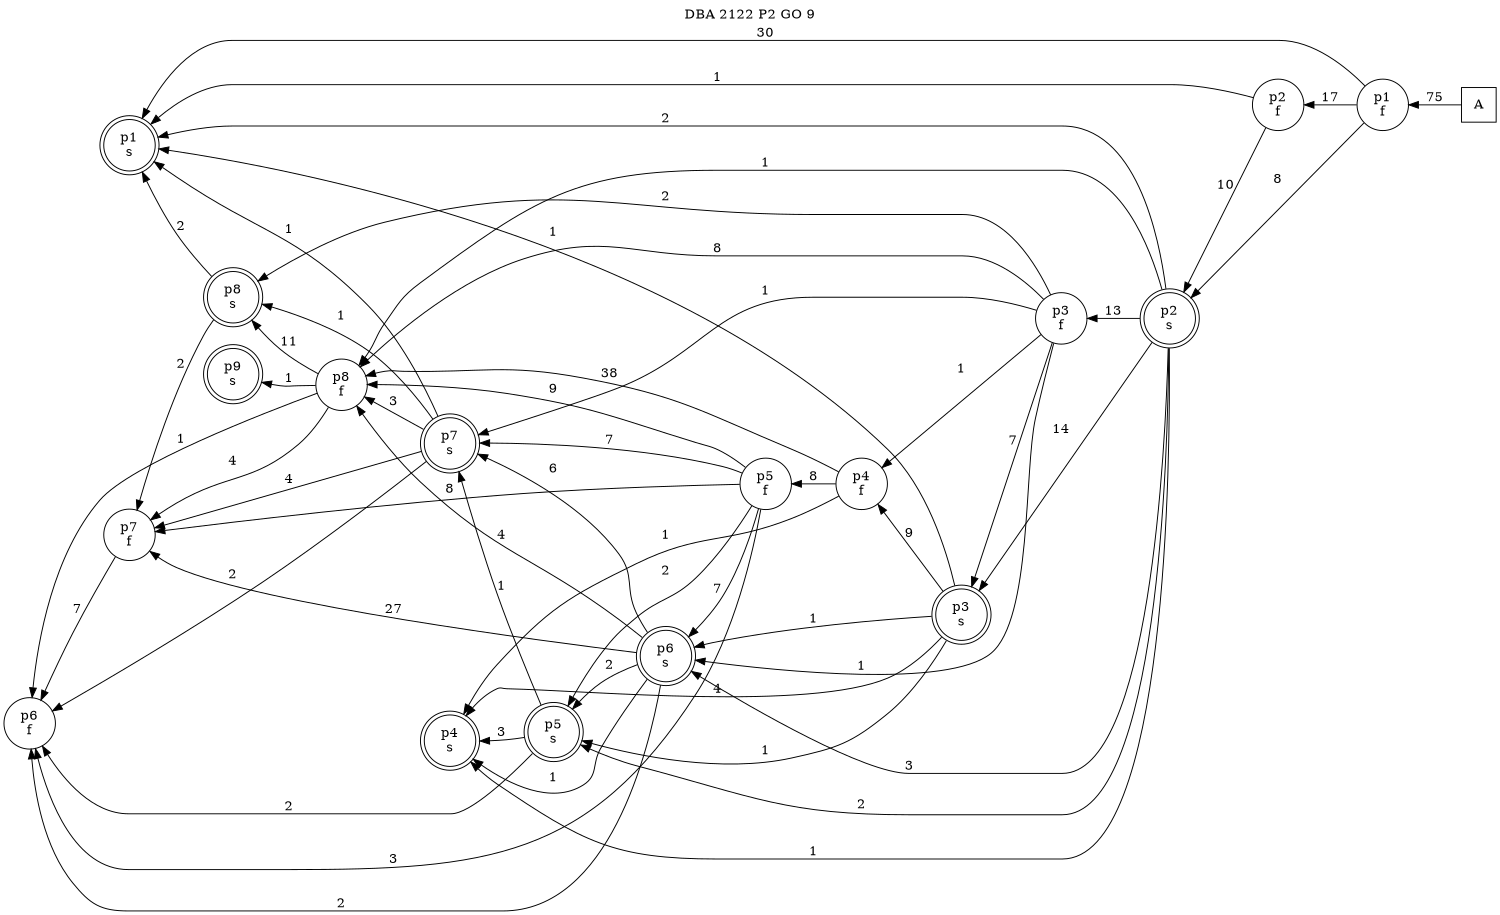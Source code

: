 digraph DBA_2122_P2_GO_9_GOOD {
labelloc="tl"
label= " DBA 2122 P2 GO 9 "
rankdir="RL";
graph [ size=" 10 , 10 !"]

"A" [shape="square" label="A"]
"p1_f" [shape="circle" label="p1
f"]
"p1_s" [shape="doublecircle" label="p1
s"]
"p2_f" [shape="circle" label="p2
f"]
"p2_s" [shape="doublecircle" label="p2
s"]
"p3_f" [shape="circle" label="p3
f"]
"p3_s" [shape="doublecircle" label="p3
s"]
"p4_f" [shape="circle" label="p4
f"]
"p5_f" [shape="circle" label="p5
f"]
"p5_s" [shape="doublecircle" label="p5
s"]
"p4_s" [shape="doublecircle" label="p4
s"]
"p6_s" [shape="doublecircle" label="p6
s"]
"p7_f" [shape="circle" label="p7
f"]
"p6_f" [shape="circle" label="p6
f"]
"p7_s" [shape="doublecircle" label="p7
s"]
"p8_f" [shape="circle" label="p8
f"]
"p8_s" [shape="doublecircle" label="p8
s"]
"p9_s" [shape="doublecircle" label="p9
s"]
"A" -> "p1_f" [ label=75]
"p1_f" -> "p1_s" [ label=30]
"p1_f" -> "p2_f" [ label=17]
"p1_f" -> "p2_s" [ label=8]
"p2_f" -> "p1_s" [ label=1]
"p2_f" -> "p2_s" [ label=10]
"p2_s" -> "p1_s" [ label=2]
"p2_s" -> "p3_f" [ label=13]
"p2_s" -> "p3_s" [ label=14]
"p2_s" -> "p5_s" [ label=2]
"p2_s" -> "p4_s" [ label=1]
"p2_s" -> "p6_s" [ label=3]
"p2_s" -> "p8_f" [ label=1]
"p3_f" -> "p3_s" [ label=7]
"p3_f" -> "p4_f" [ label=1]
"p3_f" -> "p6_s" [ label=1]
"p3_f" -> "p7_s" [ label=1]
"p3_f" -> "p8_f" [ label=8]
"p3_f" -> "p8_s" [ label=2]
"p3_s" -> "p1_s" [ label=1]
"p3_s" -> "p4_f" [ label=9]
"p3_s" -> "p5_s" [ label=1]
"p3_s" -> "p4_s" [ label=4]
"p3_s" -> "p6_s" [ label=1]
"p4_f" -> "p5_f" [ label=8]
"p4_f" -> "p4_s" [ label=1]
"p4_f" -> "p8_f" [ label=38]
"p5_f" -> "p5_s" [ label=2]
"p5_f" -> "p6_s" [ label=7]
"p5_f" -> "p7_f" [ label=8]
"p5_f" -> "p6_f" [ label=3]
"p5_f" -> "p7_s" [ label=7]
"p5_f" -> "p8_f" [ label=9]
"p5_s" -> "p4_s" [ label=3]
"p5_s" -> "p6_f" [ label=2]
"p5_s" -> "p7_s" [ label=1]
"p6_s" -> "p5_s" [ label=2]
"p6_s" -> "p4_s" [ label=1]
"p6_s" -> "p7_f" [ label=27]
"p6_s" -> "p6_f" [ label=2]
"p6_s" -> "p7_s" [ label=6]
"p6_s" -> "p8_f" [ label=4]
"p7_f" -> "p6_f" [ label=7]
"p7_s" -> "p1_s" [ label=1]
"p7_s" -> "p7_f" [ label=4]
"p7_s" -> "p6_f" [ label=2]
"p7_s" -> "p8_f" [ label=3]
"p7_s" -> "p8_s" [ label=1]
"p8_f" -> "p7_f" [ label=4]
"p8_f" -> "p6_f" [ label=1]
"p8_f" -> "p8_s" [ label=11]
"p8_f" -> "p9_s" [ label=1]
"p8_s" -> "p1_s" [ label=2]
"p8_s" -> "p7_f" [ label=2]
}
